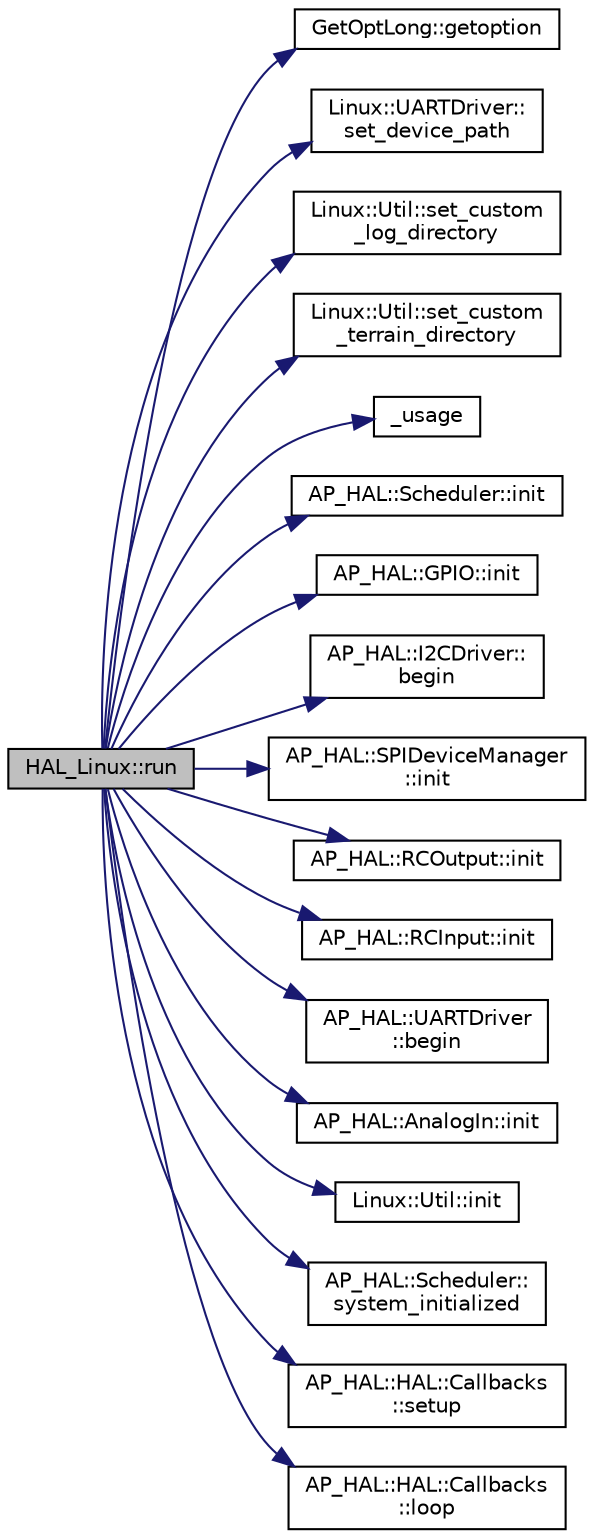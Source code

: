digraph "HAL_Linux::run"
{
 // INTERACTIVE_SVG=YES
  edge [fontname="Helvetica",fontsize="10",labelfontname="Helvetica",labelfontsize="10"];
  node [fontname="Helvetica",fontsize="10",shape=record];
  rankdir="LR";
  Node1 [label="HAL_Linux::run",height=0.2,width=0.4,color="black", fillcolor="grey75", style="filled", fontcolor="black"];
  Node1 -> Node2 [color="midnightblue",fontsize="10",style="solid",fontname="Helvetica"];
  Node2 [label="GetOptLong::getoption",height=0.2,width=0.4,color="black", fillcolor="white", style="filled",URL="$classGetOptLong.html#a051016414a96ad3e984e023415a59a79"];
  Node1 -> Node3 [color="midnightblue",fontsize="10",style="solid",fontname="Helvetica"];
  Node3 [label="Linux::UARTDriver::\lset_device_path",height=0.2,width=0.4,color="black", fillcolor="white", style="filled",URL="$classLinux_1_1UARTDriver.html#a194a4120b097bcaf81bb0c348cdf9047"];
  Node1 -> Node4 [color="midnightblue",fontsize="10",style="solid",fontname="Helvetica"];
  Node4 [label="Linux::Util::set_custom\l_log_directory",height=0.2,width=0.4,color="black", fillcolor="white", style="filled",URL="$classLinux_1_1Util.html#aa2fffa5d7f4c4ec27bc4a90626abae63"];
  Node1 -> Node5 [color="midnightblue",fontsize="10",style="solid",fontname="Helvetica"];
  Node5 [label="Linux::Util::set_custom\l_terrain_directory",height=0.2,width=0.4,color="black", fillcolor="white", style="filled",URL="$classLinux_1_1Util.html#a27e8ef7a37f200211f1c1fa1f230e8d3"];
  Node1 -> Node6 [color="midnightblue",fontsize="10",style="solid",fontname="Helvetica"];
  Node6 [label="_usage",height=0.2,width=0.4,color="black", fillcolor="white", style="filled",URL="$HAL__Linux__Class_8cpp.html#a1270f80a56621a49cae352bc150b7816"];
  Node1 -> Node7 [color="midnightblue",fontsize="10",style="solid",fontname="Helvetica"];
  Node7 [label="AP_HAL::Scheduler::init",height=0.2,width=0.4,color="black", fillcolor="white", style="filled",URL="$classAP__HAL_1_1Scheduler.html#a73404760256b0274f21958e334bb3f41"];
  Node1 -> Node8 [color="midnightblue",fontsize="10",style="solid",fontname="Helvetica"];
  Node8 [label="AP_HAL::GPIO::init",height=0.2,width=0.4,color="black", fillcolor="white", style="filled",URL="$classAP__HAL_1_1GPIO.html#a95cf96f0f3c4c8fed15bb98329aa30fd"];
  Node1 -> Node9 [color="midnightblue",fontsize="10",style="solid",fontname="Helvetica"];
  Node9 [label="AP_HAL::I2CDriver::\lbegin",height=0.2,width=0.4,color="black", fillcolor="white", style="filled",URL="$classAP__HAL_1_1I2CDriver.html#ac20689a83fe43d22229ea3111bdaf26d"];
  Node1 -> Node10 [color="midnightblue",fontsize="10",style="solid",fontname="Helvetica"];
  Node10 [label="AP_HAL::SPIDeviceManager\l::init",height=0.2,width=0.4,color="black", fillcolor="white", style="filled",URL="$classAP__HAL_1_1SPIDeviceManager.html#a81271f8b80957303d0bf0341d97fdaeb"];
  Node1 -> Node11 [color="midnightblue",fontsize="10",style="solid",fontname="Helvetica"];
  Node11 [label="AP_HAL::RCOutput::init",height=0.2,width=0.4,color="black", fillcolor="white", style="filled",URL="$classAP__HAL_1_1RCOutput.html#a5c4d35014aa28bd529e18fed0525638c"];
  Node1 -> Node12 [color="midnightblue",fontsize="10",style="solid",fontname="Helvetica"];
  Node12 [label="AP_HAL::RCInput::init",height=0.2,width=0.4,color="black", fillcolor="white", style="filled",URL="$classAP__HAL_1_1RCInput.html#ac493ee76044b9dc2f5e46f4e8a6f317e"];
  Node1 -> Node13 [color="midnightblue",fontsize="10",style="solid",fontname="Helvetica"];
  Node13 [label="AP_HAL::UARTDriver\l::begin",height=0.2,width=0.4,color="black", fillcolor="white", style="filled",URL="$classAP__HAL_1_1UARTDriver.html#a2a83124757f6f8f6eb4d25b11c9cb97e"];
  Node1 -> Node14 [color="midnightblue",fontsize="10",style="solid",fontname="Helvetica"];
  Node14 [label="AP_HAL::AnalogIn::init",height=0.2,width=0.4,color="black", fillcolor="white", style="filled",URL="$classAP__HAL_1_1AnalogIn.html#a050b6e10dc6caf8b5ca2e594345e0e06"];
  Node1 -> Node15 [color="midnightblue",fontsize="10",style="solid",fontname="Helvetica"];
  Node15 [label="Linux::Util::init",height=0.2,width=0.4,color="black", fillcolor="white", style="filled",URL="$classLinux_1_1Util.html#ae03dc062803bf3bcda9cbd77e781c7d4"];
  Node1 -> Node16 [color="midnightblue",fontsize="10",style="solid",fontname="Helvetica"];
  Node16 [label="AP_HAL::Scheduler::\lsystem_initialized",height=0.2,width=0.4,color="black", fillcolor="white", style="filled",URL="$classAP__HAL_1_1Scheduler.html#aedeb9c9f5b782f55afeebc8d2f612c8a"];
  Node1 -> Node17 [color="midnightblue",fontsize="10",style="solid",fontname="Helvetica"];
  Node17 [label="AP_HAL::HAL::Callbacks\l::setup",height=0.2,width=0.4,color="black", fillcolor="white", style="filled",URL="$structAP__HAL_1_1HAL_1_1Callbacks.html#ac17391b6bc7af1125a01f714db4416ea"];
  Node1 -> Node18 [color="midnightblue",fontsize="10",style="solid",fontname="Helvetica"];
  Node18 [label="AP_HAL::HAL::Callbacks\l::loop",height=0.2,width=0.4,color="black", fillcolor="white", style="filled",URL="$structAP__HAL_1_1HAL_1_1Callbacks.html#a639c16a1964775a5bf52a2d5a906ceeb"];
}
